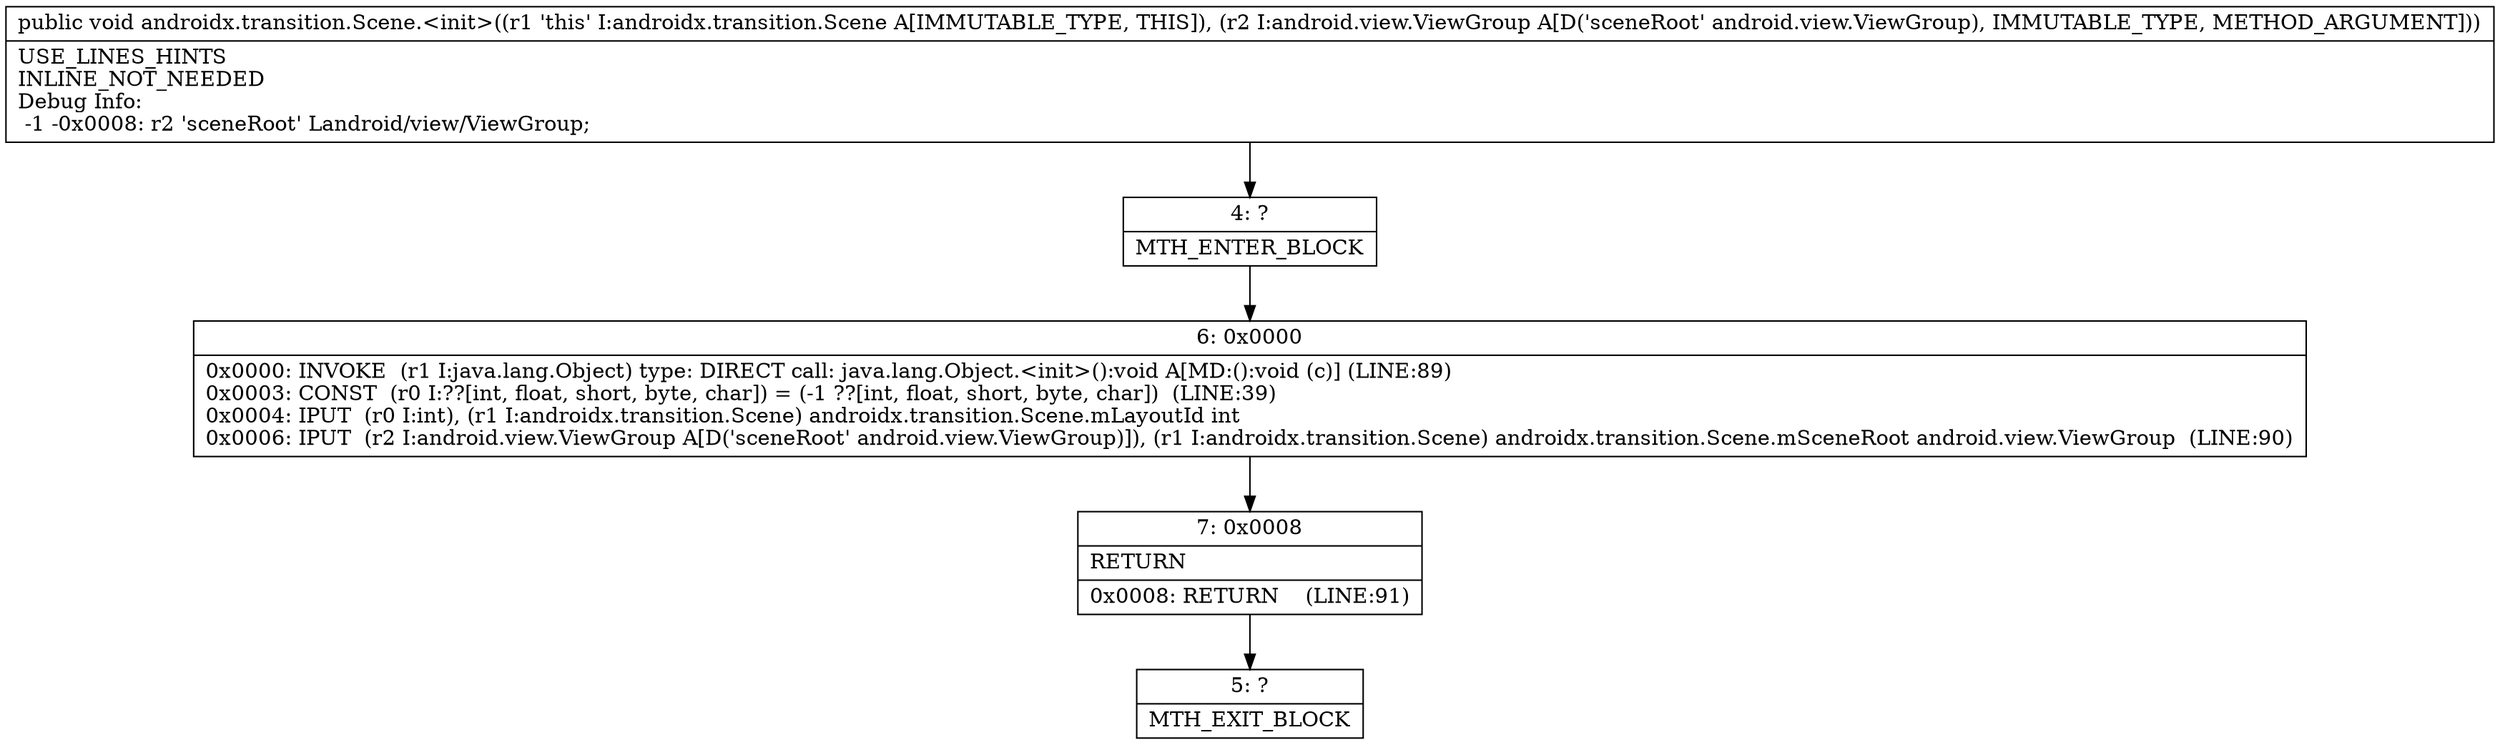 digraph "CFG forandroidx.transition.Scene.\<init\>(Landroid\/view\/ViewGroup;)V" {
Node_4 [shape=record,label="{4\:\ ?|MTH_ENTER_BLOCK\l}"];
Node_6 [shape=record,label="{6\:\ 0x0000|0x0000: INVOKE  (r1 I:java.lang.Object) type: DIRECT call: java.lang.Object.\<init\>():void A[MD:():void (c)] (LINE:89)\l0x0003: CONST  (r0 I:??[int, float, short, byte, char]) = (\-1 ??[int, float, short, byte, char])  (LINE:39)\l0x0004: IPUT  (r0 I:int), (r1 I:androidx.transition.Scene) androidx.transition.Scene.mLayoutId int \l0x0006: IPUT  (r2 I:android.view.ViewGroup A[D('sceneRoot' android.view.ViewGroup)]), (r1 I:androidx.transition.Scene) androidx.transition.Scene.mSceneRoot android.view.ViewGroup  (LINE:90)\l}"];
Node_7 [shape=record,label="{7\:\ 0x0008|RETURN\l|0x0008: RETURN    (LINE:91)\l}"];
Node_5 [shape=record,label="{5\:\ ?|MTH_EXIT_BLOCK\l}"];
MethodNode[shape=record,label="{public void androidx.transition.Scene.\<init\>((r1 'this' I:androidx.transition.Scene A[IMMUTABLE_TYPE, THIS]), (r2 I:android.view.ViewGroup A[D('sceneRoot' android.view.ViewGroup), IMMUTABLE_TYPE, METHOD_ARGUMENT]))  | USE_LINES_HINTS\lINLINE_NOT_NEEDED\lDebug Info:\l  \-1 \-0x0008: r2 'sceneRoot' Landroid\/view\/ViewGroup;\l}"];
MethodNode -> Node_4;Node_4 -> Node_6;
Node_6 -> Node_7;
Node_7 -> Node_5;
}

